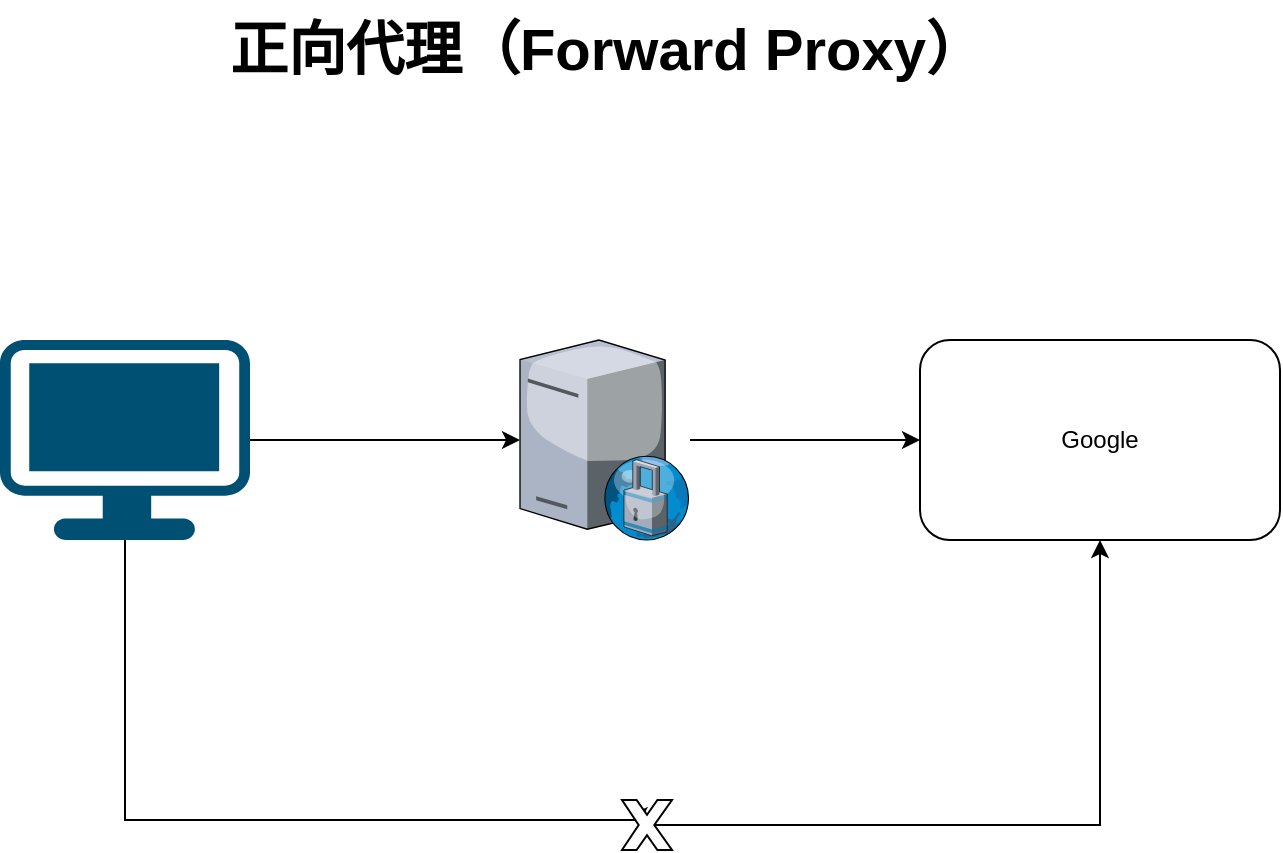 <mxfile version="21.3.2" type="github">
  <diagram name="第 1 页" id="Pohkq5ADPX7uDmk34sch">
    <mxGraphModel dx="1386" dy="806" grid="1" gridSize="10" guides="1" tooltips="1" connect="1" arrows="1" fold="1" page="1" pageScale="1" pageWidth="827" pageHeight="1169" math="0" shadow="0">
      <root>
        <mxCell id="0" />
        <mxCell id="1" parent="0" />
        <mxCell id="kw0U9TSzxhxtk4IB9KD2-4" style="edgeStyle=orthogonalEdgeStyle;rounded=0;orthogonalLoop=1;jettySize=auto;html=1;" edge="1" parent="1" source="kw0U9TSzxhxtk4IB9KD2-2" target="kw0U9TSzxhxtk4IB9KD2-3">
          <mxGeometry relative="1" as="geometry" />
        </mxCell>
        <mxCell id="kw0U9TSzxhxtk4IB9KD2-15" style="edgeStyle=orthogonalEdgeStyle;rounded=0;orthogonalLoop=1;jettySize=auto;html=1;exitX=0.5;exitY=1;exitDx=0;exitDy=0;exitPerimeter=0;entryX=0.33;entryY=0.5;entryDx=0;entryDy=0;entryPerimeter=0;" edge="1" parent="1" source="kw0U9TSzxhxtk4IB9KD2-2" target="kw0U9TSzxhxtk4IB9KD2-10">
          <mxGeometry relative="1" as="geometry">
            <Array as="points">
              <mxPoint x="153" y="510" />
              <mxPoint x="409" y="510" />
            </Array>
          </mxGeometry>
        </mxCell>
        <mxCell id="kw0U9TSzxhxtk4IB9KD2-2" value="" style="points=[[0.03,0.03,0],[0.5,0,0],[0.97,0.03,0],[1,0.4,0],[0.97,0.745,0],[0.5,1,0],[0.03,0.745,0],[0,0.4,0]];verticalLabelPosition=bottom;sketch=0;html=1;verticalAlign=top;aspect=fixed;align=center;pointerEvents=1;shape=mxgraph.cisco19.workstation;fillColor=#005073;strokeColor=none;" vertex="1" parent="1">
          <mxGeometry x="90" y="270" width="125" height="100" as="geometry" />
        </mxCell>
        <mxCell id="kw0U9TSzxhxtk4IB9KD2-17" style="edgeStyle=orthogonalEdgeStyle;rounded=0;orthogonalLoop=1;jettySize=auto;html=1;entryX=0;entryY=0.5;entryDx=0;entryDy=0;" edge="1" parent="1" source="kw0U9TSzxhxtk4IB9KD2-3" target="kw0U9TSzxhxtk4IB9KD2-7">
          <mxGeometry relative="1" as="geometry" />
        </mxCell>
        <mxCell id="kw0U9TSzxhxtk4IB9KD2-3" value="" style="verticalLabelPosition=bottom;sketch=0;aspect=fixed;html=1;verticalAlign=top;strokeColor=none;align=center;outlineConnect=0;shape=mxgraph.citrix.proxy_server;" vertex="1" parent="1">
          <mxGeometry x="350" y="270" width="85" height="100" as="geometry" />
        </mxCell>
        <mxCell id="kw0U9TSzxhxtk4IB9KD2-7" value="Google" style="rounded=1;whiteSpace=wrap;html=1;" vertex="1" parent="1">
          <mxGeometry x="550" y="270" width="180" height="100" as="geometry" />
        </mxCell>
        <mxCell id="kw0U9TSzxhxtk4IB9KD2-16" style="edgeStyle=orthogonalEdgeStyle;rounded=0;orthogonalLoop=1;jettySize=auto;html=1;exitX=0.65;exitY=0.5;exitDx=0;exitDy=0;exitPerimeter=0;entryX=0.5;entryY=1;entryDx=0;entryDy=0;" edge="1" parent="1" source="kw0U9TSzxhxtk4IB9KD2-10" target="kw0U9TSzxhxtk4IB9KD2-7">
          <mxGeometry relative="1" as="geometry" />
        </mxCell>
        <mxCell id="kw0U9TSzxhxtk4IB9KD2-10" value="" style="verticalLabelPosition=bottom;verticalAlign=top;html=1;shape=mxgraph.basic.x" vertex="1" parent="1">
          <mxGeometry x="401" y="500" width="25" height="25" as="geometry" />
        </mxCell>
        <mxCell id="kw0U9TSzxhxtk4IB9KD2-18" value="&lt;b&gt;&lt;font style=&quot;font-size: 29px;&quot;&gt;正向代理（Forward Proxy）&lt;/font&gt;&lt;/b&gt;" style="text;html=1;align=center;verticalAlign=middle;resizable=0;points=[];autosize=1;strokeColor=none;fillColor=none;" vertex="1" parent="1">
          <mxGeometry x="192.5" y="100" width="400" height="50" as="geometry" />
        </mxCell>
      </root>
    </mxGraphModel>
  </diagram>
</mxfile>
